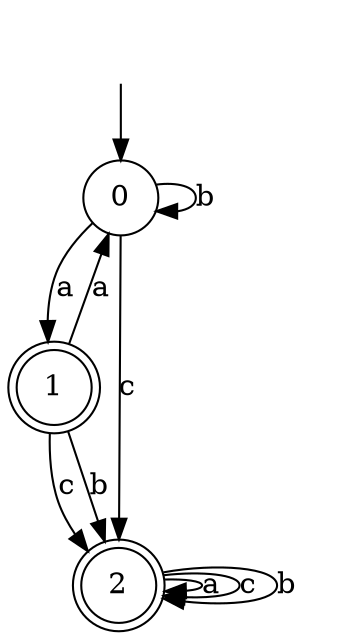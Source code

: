 digraph g {
__start [label=""shape=none]
	0[shape="circle" label="0"]
	1[shape="doublecircle" label="1"]
	2[shape="doublecircle" label="2"]
__start -> 0
	0->1 [label="a"]
	0->2 [label="c"]
	0->0 [label="b"]
	1->0 [label="a"]
	1->2 [label="c"]
	1->2 [label="b"]
	2->2 [label="a"]
	2->2 [label="c"]
	2->2 [label="b"]
}